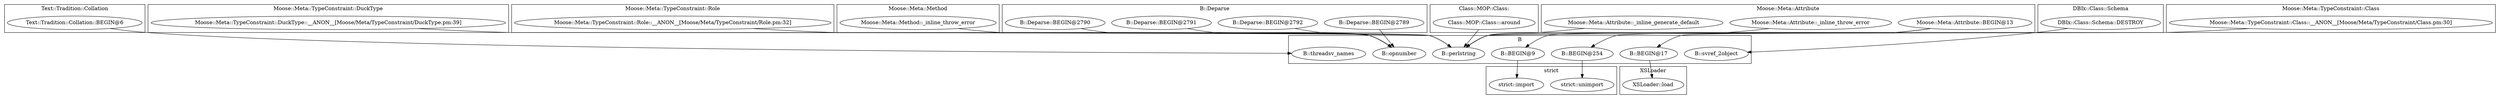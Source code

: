 digraph {
graph [overlap=false]
subgraph cluster_Text_Tradition_Collation {
	label="Text::Tradition::Collation";
	"Text::Tradition::Collation::BEGIN@6";
}
subgraph cluster_Moose_Meta_TypeConstraint_DuckType {
	label="Moose::Meta::TypeConstraint::DuckType";
	"Moose::Meta::TypeConstraint::DuckType::__ANON__[Moose/Meta/TypeConstraint/DuckType.pm:39]";
}
subgraph cluster_Moose_Meta_TypeConstraint_Role {
	label="Moose::Meta::TypeConstraint::Role";
	"Moose::Meta::TypeConstraint::Role::__ANON__[Moose/Meta/TypeConstraint/Role.pm:32]";
}
subgraph cluster_Moose_Meta_Method {
	label="Moose::Meta::Method";
	"Moose::Meta::Method::_inline_throw_error";
}
subgraph cluster_B_Deparse {
	label="B::Deparse";
	"B::Deparse::BEGIN@2789";
	"B::Deparse::BEGIN@2792";
	"B::Deparse::BEGIN@2791";
	"B::Deparse::BEGIN@2790";
}
subgraph cluster_Class_MOP_Class_ {
	label="Class::MOP::Class:";
	"Class::MOP::Class:::around";
}
subgraph cluster_XSLoader {
	label="XSLoader";
	"XSLoader::load";
}
subgraph cluster_Moose_Meta_Attribute {
	label="Moose::Meta::Attribute";
	"Moose::Meta::Attribute::_inline_throw_error";
	"Moose::Meta::Attribute::_inline_generate_default";
	"Moose::Meta::Attribute::BEGIN@13";
}
subgraph cluster_DBIx_Class_Schema {
	label="DBIx::Class::Schema";
	"DBIx::Class::Schema::DESTROY";
}
subgraph cluster_B {
	label="B";
	"B::BEGIN@9";
	"B::BEGIN@17";
	"B::perlstring";
	"B::threadsv_names";
	"B::opnumber";
	"B::svref_2object";
	"B::BEGIN@254";
}
subgraph cluster_Moose_Meta_TypeConstraint_Class {
	label="Moose::Meta::TypeConstraint::Class";
	"Moose::Meta::TypeConstraint::Class::__ANON__[Moose/Meta/TypeConstraint/Class.pm:30]";
}
subgraph cluster_strict {
	label="strict";
	"strict::unimport";
	"strict::import";
}
"DBIx::Class::Schema::DESTROY" -> "B::svref_2object";
"Moose::Meta::Attribute::BEGIN@13" -> "B::BEGIN@17";
"B::BEGIN@9" -> "strict::import";
"B::BEGIN@17" -> "XSLoader::load";
"Moose::Meta::Attribute::BEGIN@13" -> "B::BEGIN@254";
"B::BEGIN@254" -> "strict::unimport";
"B::Deparse::BEGIN@2792" -> "B::opnumber";
"B::Deparse::BEGIN@2789" -> "B::opnumber";
"B::Deparse::BEGIN@2790" -> "B::opnumber";
"B::Deparse::BEGIN@2791" -> "B::opnumber";
"Moose::Meta::Attribute::BEGIN@13" -> "B::BEGIN@9";
"Text::Tradition::Collation::BEGIN@6" -> "B::threadsv_names";
"Moose::Meta::Attribute::_inline_throw_error" -> "B::perlstring";
"Moose::Meta::Attribute::_inline_generate_default" -> "B::perlstring";
"Moose::Meta::TypeConstraint::DuckType::__ANON__[Moose/Meta/TypeConstraint/DuckType.pm:39]" -> "B::perlstring";
"Moose::Meta::Method::_inline_throw_error" -> "B::perlstring";
"Moose::Meta::TypeConstraint::Class::__ANON__[Moose/Meta/TypeConstraint/Class.pm:30]" -> "B::perlstring";
"Class::MOP::Class:::around" -> "B::perlstring";
"Moose::Meta::TypeConstraint::Role::__ANON__[Moose/Meta/TypeConstraint/Role.pm:32]" -> "B::perlstring";
}
